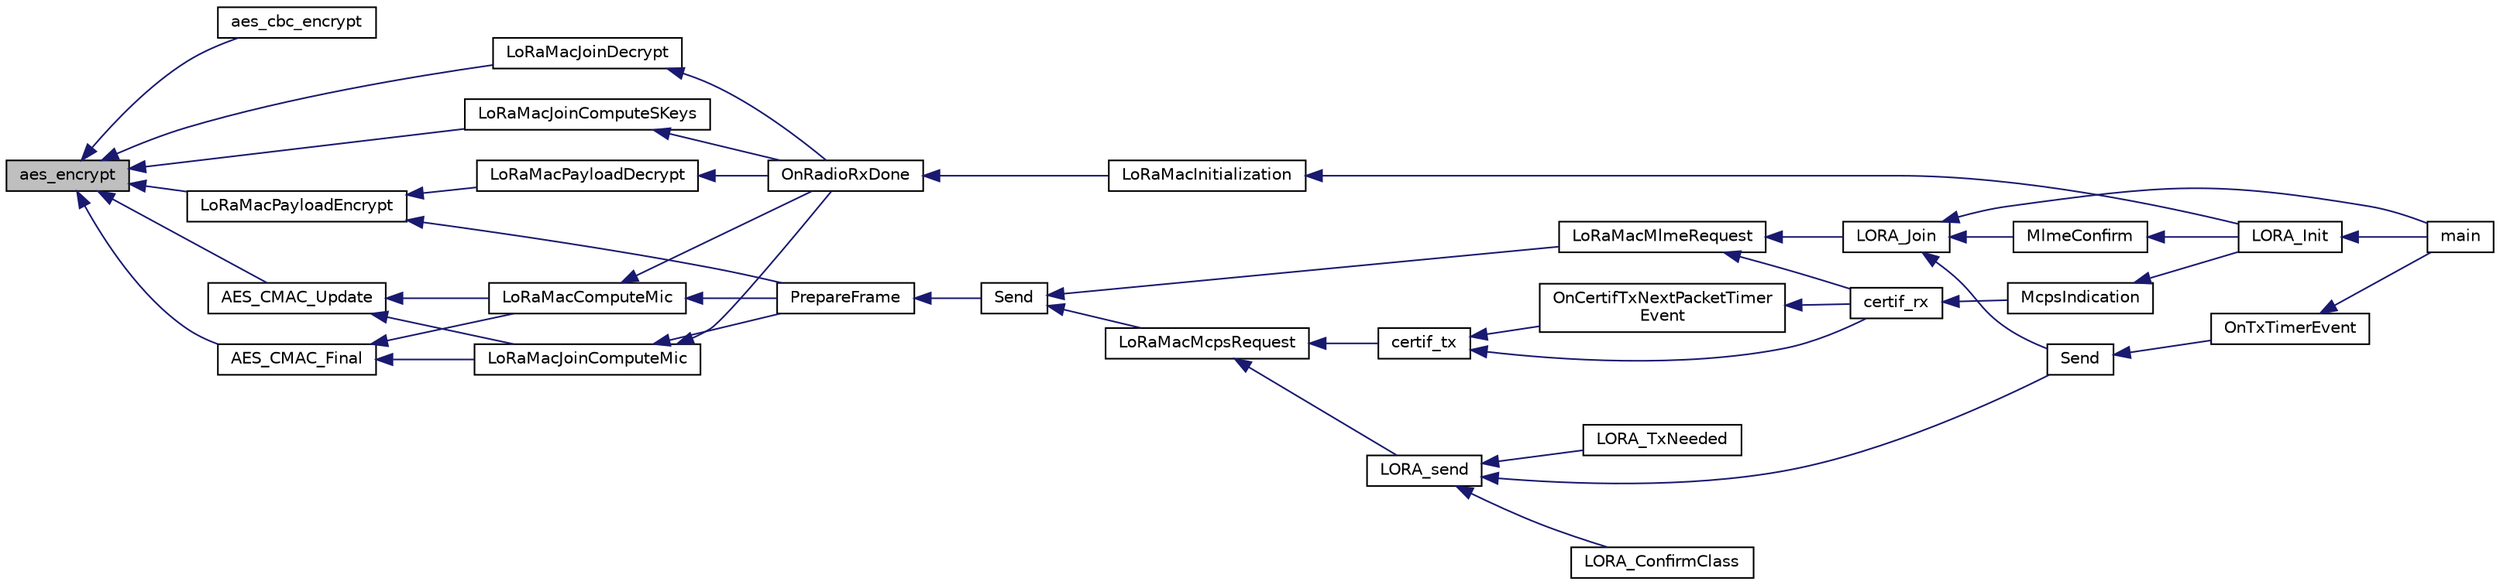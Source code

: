 digraph "aes_encrypt"
{
  edge [fontname="Helvetica",fontsize="10",labelfontname="Helvetica",labelfontsize="10"];
  node [fontname="Helvetica",fontsize="10",shape=record];
  rankdir="LR";
  Node46 [label="aes_encrypt",height=0.2,width=0.4,color="black", fillcolor="grey75", style="filled", fontcolor="black"];
  Node46 -> Node47 [dir="back",color="midnightblue",fontsize="10",style="solid"];
  Node47 [label="aes_cbc_encrypt",height=0.2,width=0.4,color="black", fillcolor="white", style="filled",URL="$aes_8h.html#aafdeb6720bdc985cefd83f837bbb55da"];
  Node46 -> Node48 [dir="back",color="midnightblue",fontsize="10",style="solid"];
  Node48 [label="AES_CMAC_Update",height=0.2,width=0.4,color="black", fillcolor="white", style="filled",URL="$cmac_8h.html#ad1be03bf3df1635dd5cbf8943f4d04f6"];
  Node48 -> Node49 [dir="back",color="midnightblue",fontsize="10",style="solid"];
  Node49 [label="LoRaMacComputeMic",height=0.2,width=0.4,color="black", fillcolor="white", style="filled",URL="$group___l_o_r_a_m_a_c___c_r_y_p_t_o.html#ga6ee265070494b83255e7fdc4dff985da",tooltip="Computes the LoRaMAC frame MIC field "];
  Node49 -> Node50 [dir="back",color="midnightblue",fontsize="10",style="solid"];
  Node50 [label="OnRadioRxDone",height=0.2,width=0.4,color="black", fillcolor="white", style="filled",URL="$_lo_ra_mac_8c.html#a34d9307ff02304a070ade799731ae0ed",tooltip="Function to be executed on Radio Rx Done event "];
  Node50 -> Node51 [dir="back",color="midnightblue",fontsize="10",style="solid"];
  Node51 [label="LoRaMacInitialization",height=0.2,width=0.4,color="black", fillcolor="white", style="filled",URL="$group___l_o_r_a_m_a_c.html#ga7ca445cf825e45999810b3991273eba5",tooltip="LoRaMAC layer initialization "];
  Node51 -> Node52 [dir="back",color="midnightblue",fontsize="10",style="solid"];
  Node52 [label="LORA_Init",height=0.2,width=0.4,color="black", fillcolor="white", style="filled",URL="$lora_8h.html#a60e6c21550fcaf1cadb87454348046ad",tooltip="Lora Initialisation "];
  Node52 -> Node53 [dir="back",color="midnightblue",fontsize="10",style="solid"];
  Node53 [label="main",height=0.2,width=0.4,color="black", fillcolor="white", style="filled",URL="$main_8c.html#a840291bc02cba5474a4cb46a9b9566fe",tooltip="Main program "];
  Node49 -> Node54 [dir="back",color="midnightblue",fontsize="10",style="solid"];
  Node54 [label="PrepareFrame",height=0.2,width=0.4,color="black", fillcolor="white", style="filled",URL="$_lo_ra_mac_8c.html#a1c2e41a970de949b0b59a8177cb8ef29",tooltip="LoRaMAC layer frame buffer initialization "];
  Node54 -> Node55 [dir="back",color="midnightblue",fontsize="10",style="solid"];
  Node55 [label="Send",height=0.2,width=0.4,color="black", fillcolor="white", style="filled",URL="$_lo_ra_mac_8c.html#a1d5d30b5cbe0349bab89375480c377bf",tooltip="LoRaMAC layer generic send frame "];
  Node55 -> Node56 [dir="back",color="midnightblue",fontsize="10",style="solid"];
  Node56 [label="LoRaMacMlmeRequest",height=0.2,width=0.4,color="black", fillcolor="white", style="filled",URL="$group___l_o_r_a_m_a_c.html#ga097113f30feecc17c780940ff74af33e",tooltip="LoRaMAC MLME-Request "];
  Node56 -> Node57 [dir="back",color="midnightblue",fontsize="10",style="solid"];
  Node57 [label="certif_rx",height=0.2,width=0.4,color="black", fillcolor="white", style="filled",URL="$lora-test_8h.html#ad5e51928ecf0cca8d4f33f9e9c10aba4"];
  Node57 -> Node58 [dir="back",color="midnightblue",fontsize="10",style="solid"];
  Node58 [label="McpsIndication",height=0.2,width=0.4,color="black", fillcolor="white", style="filled",URL="$lora_8c.html#aa62f56dcd70e02213fc6e5d0f04b3d1c",tooltip="MCPS-Indication event function "];
  Node58 -> Node52 [dir="back",color="midnightblue",fontsize="10",style="solid"];
  Node56 -> Node59 [dir="back",color="midnightblue",fontsize="10",style="solid"];
  Node59 [label="LORA_Join",height=0.2,width=0.4,color="black", fillcolor="white", style="filled",URL="$lora_8h.html#a3671e53923a80ddbbd43e56342fd94fa",tooltip="Join a Lora Network in classA  if the device is ABP, this is a pass through functon ..."];
  Node59 -> Node60 [dir="back",color="midnightblue",fontsize="10",style="solid"];
  Node60 [label="MlmeConfirm",height=0.2,width=0.4,color="black", fillcolor="white", style="filled",URL="$lora_8c.html#ab72b68cc96c6187003c5dd6e325a74c7",tooltip="MLME-Confirm event function "];
  Node60 -> Node52 [dir="back",color="midnightblue",fontsize="10",style="solid"];
  Node59 -> Node53 [dir="back",color="midnightblue",fontsize="10",style="solid"];
  Node59 -> Node61 [dir="back",color="midnightblue",fontsize="10",style="solid"];
  Node61 [label="Send",height=0.2,width=0.4,color="black", fillcolor="white", style="filled",URL="$main_8c.html#ac96d7cf33dce81bb57a803bb3839d458"];
  Node61 -> Node62 [dir="back",color="midnightblue",fontsize="10",style="solid"];
  Node62 [label="OnTxTimerEvent",height=0.2,width=0.4,color="black", fillcolor="white", style="filled",URL="$main_8c.html#aa660732a6ebc018e235409094d603160"];
  Node62 -> Node53 [dir="back",color="midnightblue",fontsize="10",style="solid"];
  Node55 -> Node63 [dir="back",color="midnightblue",fontsize="10",style="solid"];
  Node63 [label="LoRaMacMcpsRequest",height=0.2,width=0.4,color="black", fillcolor="white", style="filled",URL="$group___l_o_r_a_m_a_c.html#ga79768f8a3c22aaff84d4dfcc77ad508c",tooltip="LoRaMAC MCPS-Request "];
  Node63 -> Node64 [dir="back",color="midnightblue",fontsize="10",style="solid"];
  Node64 [label="certif_tx",height=0.2,width=0.4,color="black", fillcolor="white", style="filled",URL="$lora-test_8c.html#a735361add977554215fd3e1e70b74760"];
  Node64 -> Node57 [dir="back",color="midnightblue",fontsize="10",style="solid"];
  Node64 -> Node65 [dir="back",color="midnightblue",fontsize="10",style="solid"];
  Node65 [label="OnCertifTxNextPacketTimer\lEvent",height=0.2,width=0.4,color="black", fillcolor="white", style="filled",URL="$lora-test_8c.html#a2e3edcd940d4df35743fe87783f89bbc",tooltip="Function executed on TxNextPacket Timeout event "];
  Node65 -> Node57 [dir="back",color="midnightblue",fontsize="10",style="solid"];
  Node63 -> Node66 [dir="back",color="midnightblue",fontsize="10",style="solid"];
  Node66 [label="LORA_send",height=0.2,width=0.4,color="black", fillcolor="white", style="filled",URL="$lora_8h.html#a343d8f2ddf9b21cb458e4a3e09076b5e",tooltip="run Lora classA state Machine "];
  Node66 -> Node61 [dir="back",color="midnightblue",fontsize="10",style="solid"];
  Node66 -> Node67 [dir="back",color="midnightblue",fontsize="10",style="solid"];
  Node67 [label="LORA_ConfirmClass",height=0.2,width=0.4,color="black", fillcolor="white", style="filled",URL="$main_8c.html#abf14859b334f10d0a38ee8489bee4bc1"];
  Node66 -> Node68 [dir="back",color="midnightblue",fontsize="10",style="solid"];
  Node68 [label="LORA_TxNeeded",height=0.2,width=0.4,color="black", fillcolor="white", style="filled",URL="$main_8c.html#a0bc8d6aec6bbd336bb8fd19cedd8a8b3"];
  Node48 -> Node69 [dir="back",color="midnightblue",fontsize="10",style="solid"];
  Node69 [label="LoRaMacJoinComputeMic",height=0.2,width=0.4,color="black", fillcolor="white", style="filled",URL="$group___l_o_r_a_m_a_c___c_r_y_p_t_o.html#gac9216af326316c9e7f207d4e73aed199"];
  Node69 -> Node50 [dir="back",color="midnightblue",fontsize="10",style="solid"];
  Node69 -> Node54 [dir="back",color="midnightblue",fontsize="10",style="solid"];
  Node46 -> Node70 [dir="back",color="midnightblue",fontsize="10",style="solid"];
  Node70 [label="AES_CMAC_Final",height=0.2,width=0.4,color="black", fillcolor="white", style="filled",URL="$cmac_8h.html#a8ea4da33d50984199d8a91bc0ab86b15"];
  Node70 -> Node49 [dir="back",color="midnightblue",fontsize="10",style="solid"];
  Node70 -> Node69 [dir="back",color="midnightblue",fontsize="10",style="solid"];
  Node46 -> Node71 [dir="back",color="midnightblue",fontsize="10",style="solid"];
  Node71 [label="LoRaMacPayloadEncrypt",height=0.2,width=0.4,color="black", fillcolor="white", style="filled",URL="$group___l_o_r_a_m_a_c___c_r_y_p_t_o.html#ga50339e60abea2186ca7e584b489718b1"];
  Node71 -> Node54 [dir="back",color="midnightblue",fontsize="10",style="solid"];
  Node71 -> Node72 [dir="back",color="midnightblue",fontsize="10",style="solid"];
  Node72 [label="LoRaMacPayloadDecrypt",height=0.2,width=0.4,color="black", fillcolor="white", style="filled",URL="$group___l_o_r_a_m_a_c___c_r_y_p_t_o.html#ga41f9ba19f61b195420914ed58c8b94c7"];
  Node72 -> Node50 [dir="back",color="midnightblue",fontsize="10",style="solid"];
  Node46 -> Node73 [dir="back",color="midnightblue",fontsize="10",style="solid"];
  Node73 [label="LoRaMacJoinDecrypt",height=0.2,width=0.4,color="black", fillcolor="white", style="filled",URL="$group___l_o_r_a_m_a_c___c_r_y_p_t_o.html#gac2379cd7cbeb6febaa2a7be5d9f04b5c"];
  Node73 -> Node50 [dir="back",color="midnightblue",fontsize="10",style="solid"];
  Node46 -> Node74 [dir="back",color="midnightblue",fontsize="10",style="solid"];
  Node74 [label="LoRaMacJoinComputeSKeys",height=0.2,width=0.4,color="black", fillcolor="white", style="filled",URL="$group___l_o_r_a_m_a_c___c_r_y_p_t_o.html#gad6fc2ace27fa388ec860fc2e5ae1f544"];
  Node74 -> Node50 [dir="back",color="midnightblue",fontsize="10",style="solid"];
}
